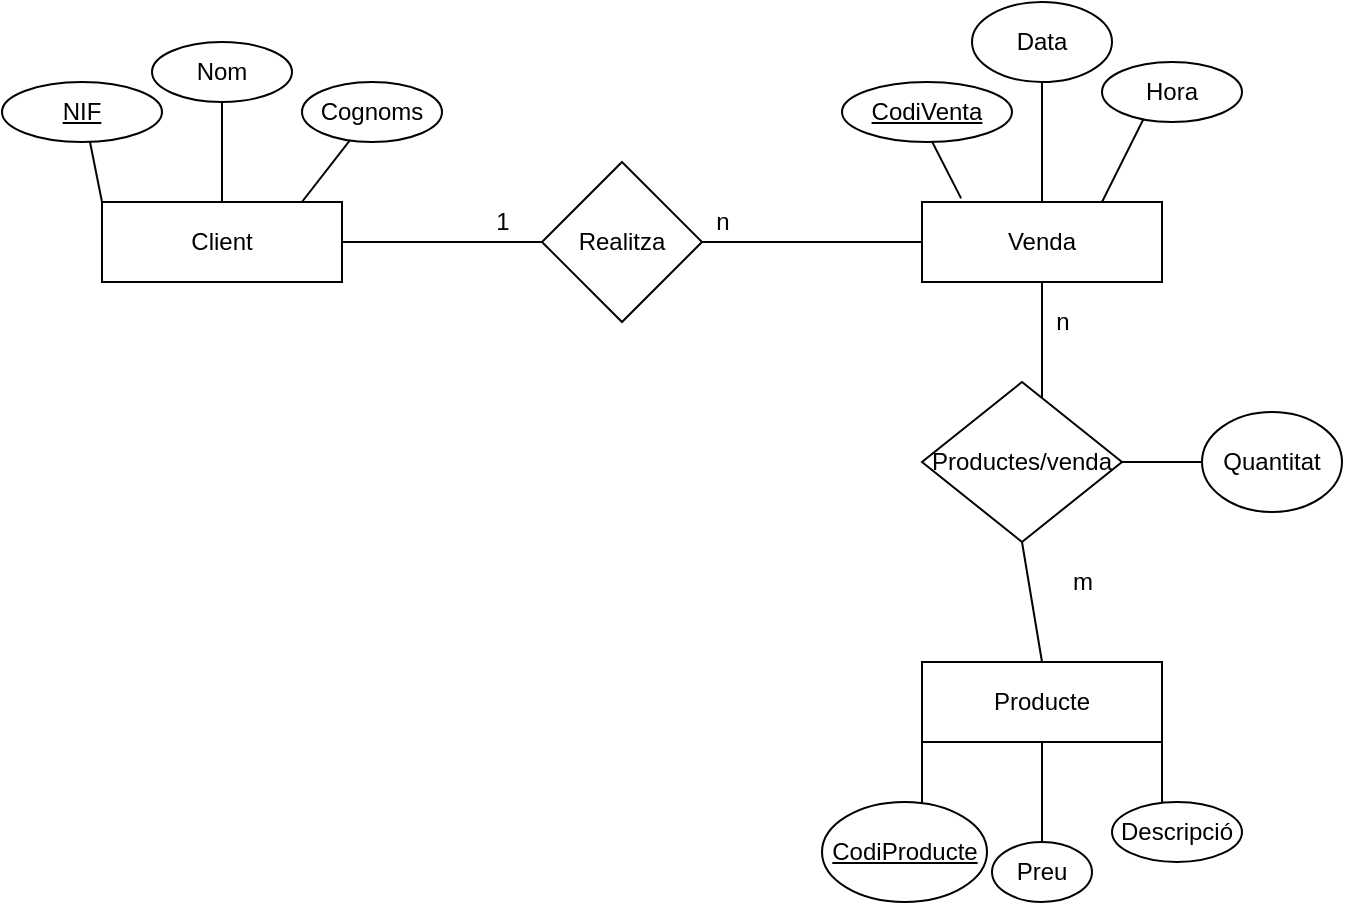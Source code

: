 <mxfile version="13.8.1" type="github">
  <diagram id="R2lEEEUBdFMjLlhIrx00" name="Page-1">
    <mxGraphModel dx="1278" dy="580" grid="1" gridSize="10" guides="1" tooltips="1" connect="1" arrows="1" fold="1" page="1" pageScale="1" pageWidth="850" pageHeight="1100" math="0" shadow="0" extFonts="Permanent Marker^https://fonts.googleapis.com/css?family=Permanent+Marker">
      <root>
        <mxCell id="0" />
        <mxCell id="1" parent="0" />
        <mxCell id="1C-6KK9nWWDKiCkS9lfM-1" value="Client" style="rounded=0;whiteSpace=wrap;html=1;" vertex="1" parent="1">
          <mxGeometry x="70" y="240" width="120" height="40" as="geometry" />
        </mxCell>
        <mxCell id="1C-6KK9nWWDKiCkS9lfM-2" value="" style="endArrow=none;html=1;exitX=0;exitY=0;exitDx=0;exitDy=0;" edge="1" parent="1" source="1C-6KK9nWWDKiCkS9lfM-1">
          <mxGeometry width="50" height="50" relative="1" as="geometry">
            <mxPoint x="100" y="220" as="sourcePoint" />
            <mxPoint x="60" y="190" as="targetPoint" />
          </mxGeometry>
        </mxCell>
        <mxCell id="1C-6KK9nWWDKiCkS9lfM-3" value="&lt;u&gt;NIF&lt;/u&gt;" style="ellipse;whiteSpace=wrap;html=1;" vertex="1" parent="1">
          <mxGeometry x="20" y="180" width="80" height="30" as="geometry" />
        </mxCell>
        <mxCell id="1C-6KK9nWWDKiCkS9lfM-4" value="" style="endArrow=none;html=1;exitX=0.5;exitY=0;exitDx=0;exitDy=0;" edge="1" parent="1" source="1C-6KK9nWWDKiCkS9lfM-1">
          <mxGeometry width="50" height="50" relative="1" as="geometry">
            <mxPoint x="400" y="320" as="sourcePoint" />
            <mxPoint x="130" y="180" as="targetPoint" />
          </mxGeometry>
        </mxCell>
        <mxCell id="1C-6KK9nWWDKiCkS9lfM-5" value="Nom" style="ellipse;whiteSpace=wrap;html=1;" vertex="1" parent="1">
          <mxGeometry x="95" y="160" width="70" height="30" as="geometry" />
        </mxCell>
        <mxCell id="1C-6KK9nWWDKiCkS9lfM-6" value="" style="endArrow=none;html=1;exitX=0.833;exitY=0;exitDx=0;exitDy=0;exitPerimeter=0;" edge="1" parent="1" source="1C-6KK9nWWDKiCkS9lfM-1" target="1C-6KK9nWWDKiCkS9lfM-7">
          <mxGeometry width="50" height="50" relative="1" as="geometry">
            <mxPoint x="290" y="370" as="sourcePoint" />
            <mxPoint x="200" y="190" as="targetPoint" />
          </mxGeometry>
        </mxCell>
        <mxCell id="1C-6KK9nWWDKiCkS9lfM-7" value="Cognoms" style="ellipse;whiteSpace=wrap;html=1;" vertex="1" parent="1">
          <mxGeometry x="170" y="180" width="70" height="30" as="geometry" />
        </mxCell>
        <mxCell id="1C-6KK9nWWDKiCkS9lfM-8" value="" style="endArrow=none;html=1;exitX=1;exitY=0.5;exitDx=0;exitDy=0;entryX=0;entryY=0.5;entryDx=0;entryDy=0;" edge="1" parent="1" source="1C-6KK9nWWDKiCkS9lfM-1" target="1C-6KK9nWWDKiCkS9lfM-9">
          <mxGeometry width="50" height="50" relative="1" as="geometry">
            <mxPoint x="230" y="310" as="sourcePoint" />
            <mxPoint x="280" y="260" as="targetPoint" />
          </mxGeometry>
        </mxCell>
        <mxCell id="1C-6KK9nWWDKiCkS9lfM-9" value="Realitza" style="rhombus;whiteSpace=wrap;html=1;" vertex="1" parent="1">
          <mxGeometry x="290" y="220" width="80" height="80" as="geometry" />
        </mxCell>
        <mxCell id="1C-6KK9nWWDKiCkS9lfM-10" value="Venda" style="rounded=0;whiteSpace=wrap;html=1;" vertex="1" parent="1">
          <mxGeometry x="480" y="240" width="120" height="40" as="geometry" />
        </mxCell>
        <mxCell id="1C-6KK9nWWDKiCkS9lfM-11" value="" style="endArrow=none;html=1;exitX=1;exitY=0.5;exitDx=0;exitDy=0;entryX=0;entryY=0.5;entryDx=0;entryDy=0;" edge="1" parent="1" source="1C-6KK9nWWDKiCkS9lfM-9" target="1C-6KK9nWWDKiCkS9lfM-10">
          <mxGeometry width="50" height="50" relative="1" as="geometry">
            <mxPoint x="400" y="290" as="sourcePoint" />
            <mxPoint x="450" y="240" as="targetPoint" />
          </mxGeometry>
        </mxCell>
        <mxCell id="1C-6KK9nWWDKiCkS9lfM-12" value="" style="endArrow=none;html=1;exitX=0.75;exitY=0;exitDx=0;exitDy=0;" edge="1" parent="1" source="1C-6KK9nWWDKiCkS9lfM-10">
          <mxGeometry width="50" height="50" relative="1" as="geometry">
            <mxPoint x="550" y="230" as="sourcePoint" />
            <mxPoint x="600" y="180" as="targetPoint" />
          </mxGeometry>
        </mxCell>
        <mxCell id="1C-6KK9nWWDKiCkS9lfM-13" value="" style="endArrow=none;html=1;entryX=0.5;entryY=0;entryDx=0;entryDy=0;" edge="1" parent="1" target="1C-6KK9nWWDKiCkS9lfM-10">
          <mxGeometry width="50" height="50" relative="1" as="geometry">
            <mxPoint x="540" y="170" as="sourcePoint" />
            <mxPoint x="450" y="270" as="targetPoint" />
          </mxGeometry>
        </mxCell>
        <mxCell id="1C-6KK9nWWDKiCkS9lfM-14" value="" style="endArrow=none;html=1;entryX=0.163;entryY=-0.045;entryDx=0;entryDy=0;entryPerimeter=0;" edge="1" parent="1" target="1C-6KK9nWWDKiCkS9lfM-10">
          <mxGeometry width="50" height="50" relative="1" as="geometry">
            <mxPoint x="480" y="200" as="sourcePoint" />
            <mxPoint x="450" y="270" as="targetPoint" />
          </mxGeometry>
        </mxCell>
        <mxCell id="1C-6KK9nWWDKiCkS9lfM-15" value="Hora" style="ellipse;whiteSpace=wrap;html=1;" vertex="1" parent="1">
          <mxGeometry x="570" y="170" width="70" height="30" as="geometry" />
        </mxCell>
        <mxCell id="1C-6KK9nWWDKiCkS9lfM-16" value="Data" style="ellipse;whiteSpace=wrap;html=1;" vertex="1" parent="1">
          <mxGeometry x="505" y="140" width="70" height="40" as="geometry" />
        </mxCell>
        <mxCell id="1C-6KK9nWWDKiCkS9lfM-17" value="&lt;u&gt;CodiVenta&lt;/u&gt;" style="ellipse;whiteSpace=wrap;html=1;" vertex="1" parent="1">
          <mxGeometry x="440" y="180" width="85" height="30" as="geometry" />
        </mxCell>
        <mxCell id="1C-6KK9nWWDKiCkS9lfM-18" value="1" style="text;html=1;align=center;verticalAlign=middle;resizable=0;points=[];autosize=1;" vertex="1" parent="1">
          <mxGeometry x="260" y="240" width="20" height="20" as="geometry" />
        </mxCell>
        <mxCell id="1C-6KK9nWWDKiCkS9lfM-19" value="n" style="text;html=1;align=center;verticalAlign=middle;resizable=0;points=[];autosize=1;" vertex="1" parent="1">
          <mxGeometry x="370" y="240" width="20" height="20" as="geometry" />
        </mxCell>
        <mxCell id="1C-6KK9nWWDKiCkS9lfM-20" value="" style="endArrow=none;html=1;entryX=0.5;entryY=1;entryDx=0;entryDy=0;" edge="1" parent="1" target="1C-6KK9nWWDKiCkS9lfM-10">
          <mxGeometry width="50" height="50" relative="1" as="geometry">
            <mxPoint x="540" y="340" as="sourcePoint" />
            <mxPoint x="580" y="290" as="targetPoint" />
          </mxGeometry>
        </mxCell>
        <mxCell id="1C-6KK9nWWDKiCkS9lfM-21" value="Productes/venda" style="rhombus;whiteSpace=wrap;html=1;" vertex="1" parent="1">
          <mxGeometry x="480" y="330" width="100" height="80" as="geometry" />
        </mxCell>
        <mxCell id="1C-6KK9nWWDKiCkS9lfM-22" value="" style="endArrow=none;html=1;entryX=0.5;entryY=1;entryDx=0;entryDy=0;" edge="1" parent="1" target="1C-6KK9nWWDKiCkS9lfM-21">
          <mxGeometry width="50" height="50" relative="1" as="geometry">
            <mxPoint x="540" y="470" as="sourcePoint" />
            <mxPoint x="580" y="420" as="targetPoint" />
          </mxGeometry>
        </mxCell>
        <mxCell id="1C-6KK9nWWDKiCkS9lfM-23" value="Producte" style="rounded=0;whiteSpace=wrap;html=1;" vertex="1" parent="1">
          <mxGeometry x="480" y="470" width="120" height="40" as="geometry" />
        </mxCell>
        <mxCell id="1C-6KK9nWWDKiCkS9lfM-24" value="" style="endArrow=none;html=1;exitX=1;exitY=0.5;exitDx=0;exitDy=0;" edge="1" parent="1" source="1C-6KK9nWWDKiCkS9lfM-21">
          <mxGeometry width="50" height="50" relative="1" as="geometry">
            <mxPoint x="580" y="420" as="sourcePoint" />
            <mxPoint x="630" y="370" as="targetPoint" />
          </mxGeometry>
        </mxCell>
        <mxCell id="1C-6KK9nWWDKiCkS9lfM-25" value="Quantitat" style="ellipse;whiteSpace=wrap;html=1;" vertex="1" parent="1">
          <mxGeometry x="620" y="345" width="70" height="50" as="geometry" />
        </mxCell>
        <mxCell id="1C-6KK9nWWDKiCkS9lfM-26" value="" style="endArrow=none;html=1;entryX=0;entryY=1;entryDx=0;entryDy=0;" edge="1" parent="1" target="1C-6KK9nWWDKiCkS9lfM-23">
          <mxGeometry width="50" height="50" relative="1" as="geometry">
            <mxPoint x="480" y="560" as="sourcePoint" />
            <mxPoint x="520" y="540" as="targetPoint" />
          </mxGeometry>
        </mxCell>
        <mxCell id="1C-6KK9nWWDKiCkS9lfM-27" value="" style="endArrow=none;html=1;entryX=0.5;entryY=1;entryDx=0;entryDy=0;" edge="1" parent="1" target="1C-6KK9nWWDKiCkS9lfM-23">
          <mxGeometry width="50" height="50" relative="1" as="geometry">
            <mxPoint x="540" y="570" as="sourcePoint" />
            <mxPoint x="450" y="370" as="targetPoint" />
          </mxGeometry>
        </mxCell>
        <mxCell id="1C-6KK9nWWDKiCkS9lfM-28" value="" style="endArrow=none;html=1;entryX=1;entryY=1;entryDx=0;entryDy=0;" edge="1" parent="1" target="1C-6KK9nWWDKiCkS9lfM-23">
          <mxGeometry width="50" height="50" relative="1" as="geometry">
            <mxPoint x="600" y="550" as="sourcePoint" />
            <mxPoint x="450" y="370" as="targetPoint" />
          </mxGeometry>
        </mxCell>
        <mxCell id="1C-6KK9nWWDKiCkS9lfM-30" value="&lt;u&gt;CodiProducte&lt;/u&gt;" style="ellipse;whiteSpace=wrap;html=1;" vertex="1" parent="1">
          <mxGeometry x="430" y="540" width="82.5" height="50" as="geometry" />
        </mxCell>
        <mxCell id="1C-6KK9nWWDKiCkS9lfM-33" value="Preu" style="ellipse;whiteSpace=wrap;html=1;" vertex="1" parent="1">
          <mxGeometry x="515" y="560" width="50" height="30" as="geometry" />
        </mxCell>
        <mxCell id="1C-6KK9nWWDKiCkS9lfM-34" value="Descripció" style="ellipse;whiteSpace=wrap;html=1;" vertex="1" parent="1">
          <mxGeometry x="575" y="540" width="65" height="30" as="geometry" />
        </mxCell>
        <mxCell id="1C-6KK9nWWDKiCkS9lfM-35" value="n" style="text;html=1;align=center;verticalAlign=middle;resizable=0;points=[];autosize=1;" vertex="1" parent="1">
          <mxGeometry x="540" y="290" width="20" height="20" as="geometry" />
        </mxCell>
        <mxCell id="1C-6KK9nWWDKiCkS9lfM-36" value="m" style="text;html=1;align=center;verticalAlign=middle;resizable=0;points=[];autosize=1;" vertex="1" parent="1">
          <mxGeometry x="545" y="420" width="30" height="20" as="geometry" />
        </mxCell>
      </root>
    </mxGraphModel>
  </diagram>
</mxfile>
